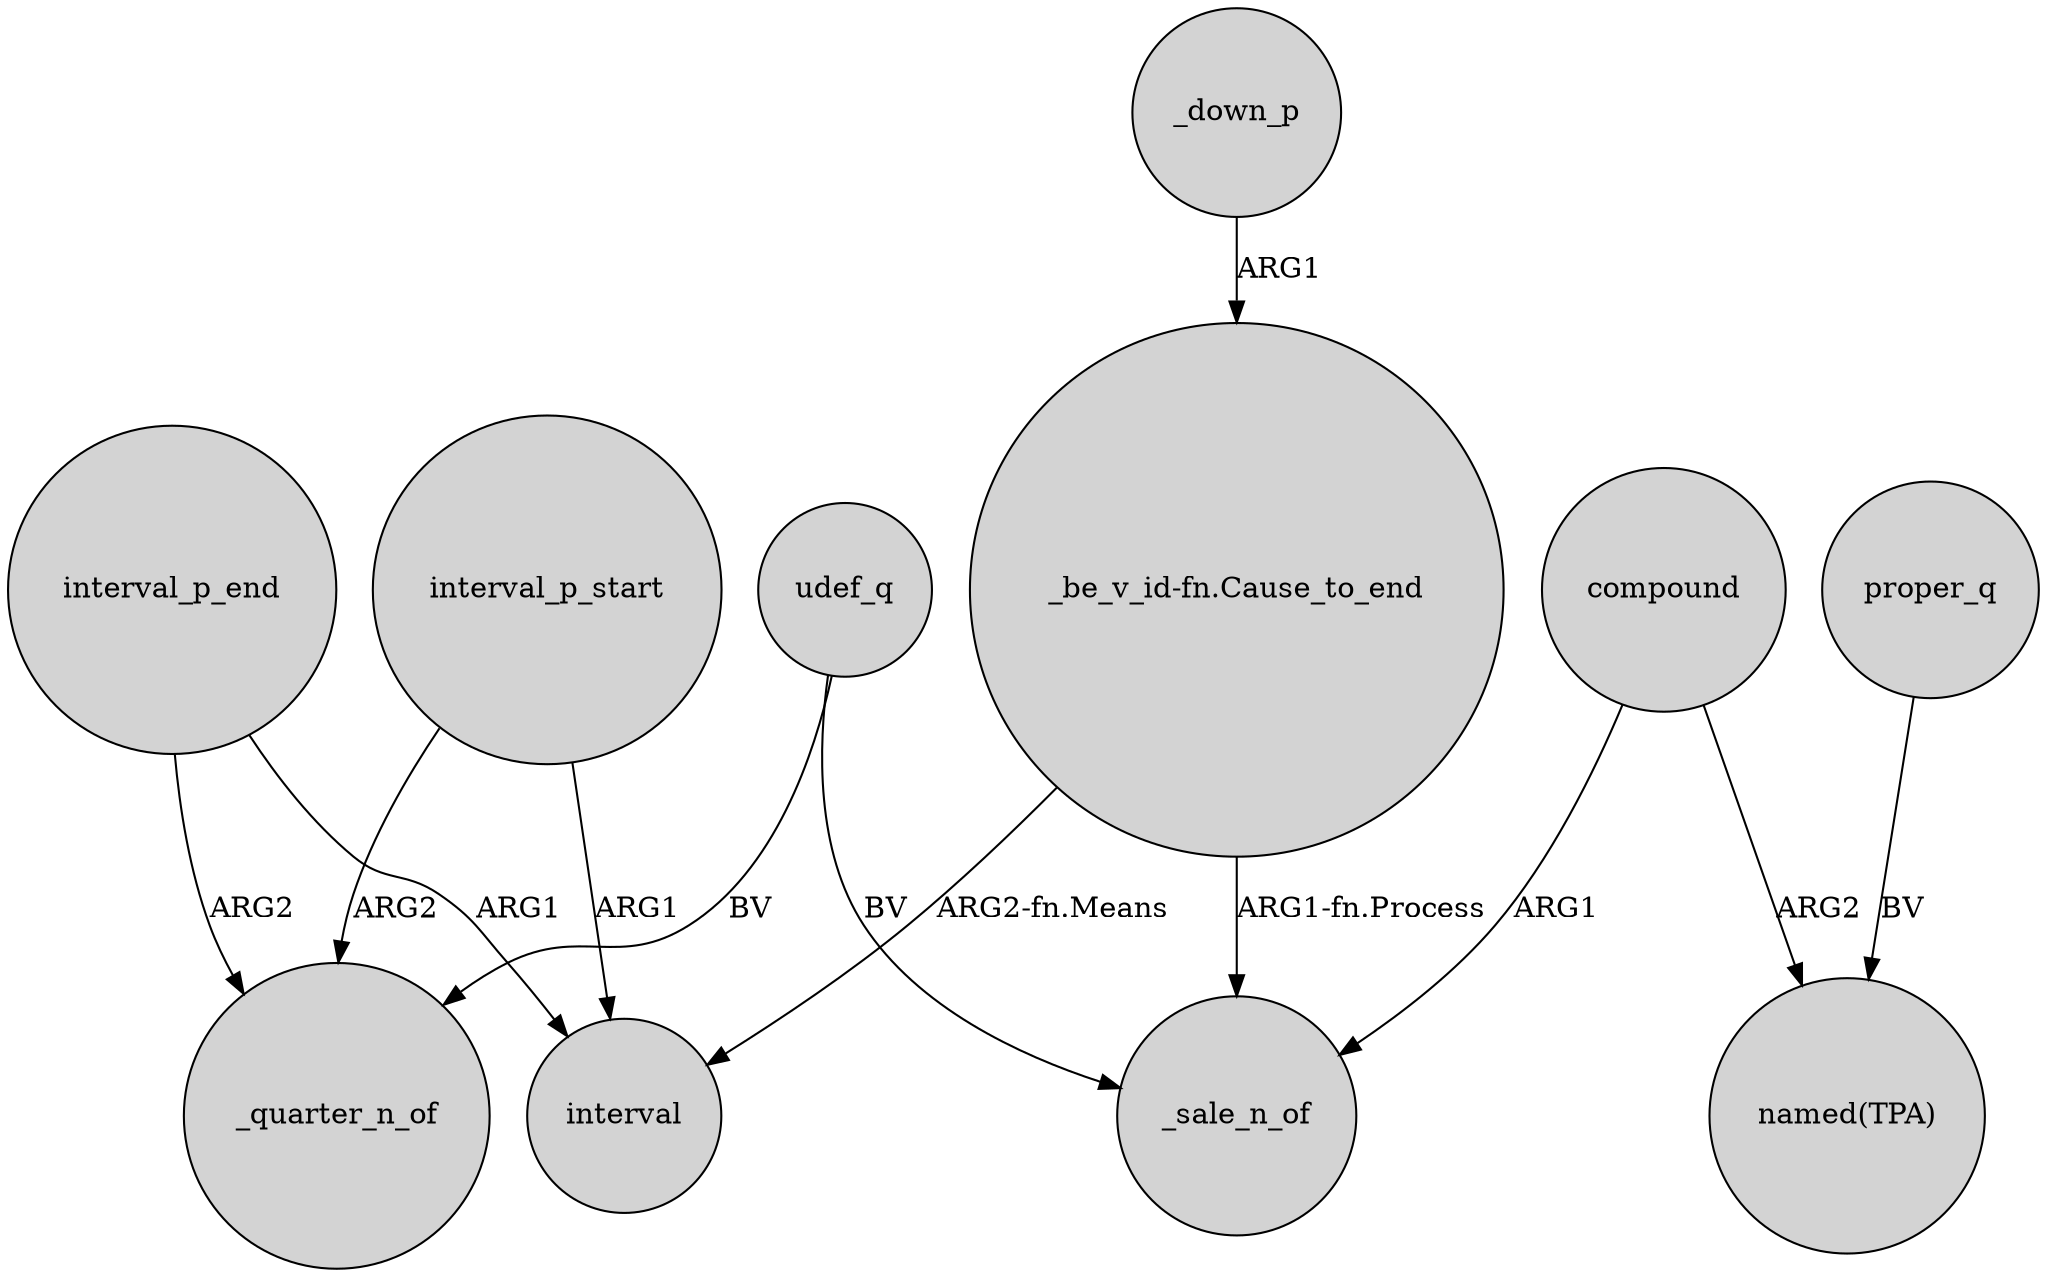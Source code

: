 digraph {
	node [shape=circle style=filled]
	interval_p_start -> _quarter_n_of [label=ARG2]
	_down_p -> "_be_v_id-fn.Cause_to_end" [label=ARG1]
	udef_q -> _sale_n_of [label=BV]
	interval_p_end -> _quarter_n_of [label=ARG2]
	interval_p_start -> interval [label=ARG1]
	"_be_v_id-fn.Cause_to_end" -> _sale_n_of [label="ARG1-fn.Process"]
	"_be_v_id-fn.Cause_to_end" -> interval [label="ARG2-fn.Means"]
	interval_p_end -> interval [label=ARG1]
	compound -> "named(TPA)" [label=ARG2]
	compound -> _sale_n_of [label=ARG1]
	udef_q -> _quarter_n_of [label=BV]
	proper_q -> "named(TPA)" [label=BV]
}
